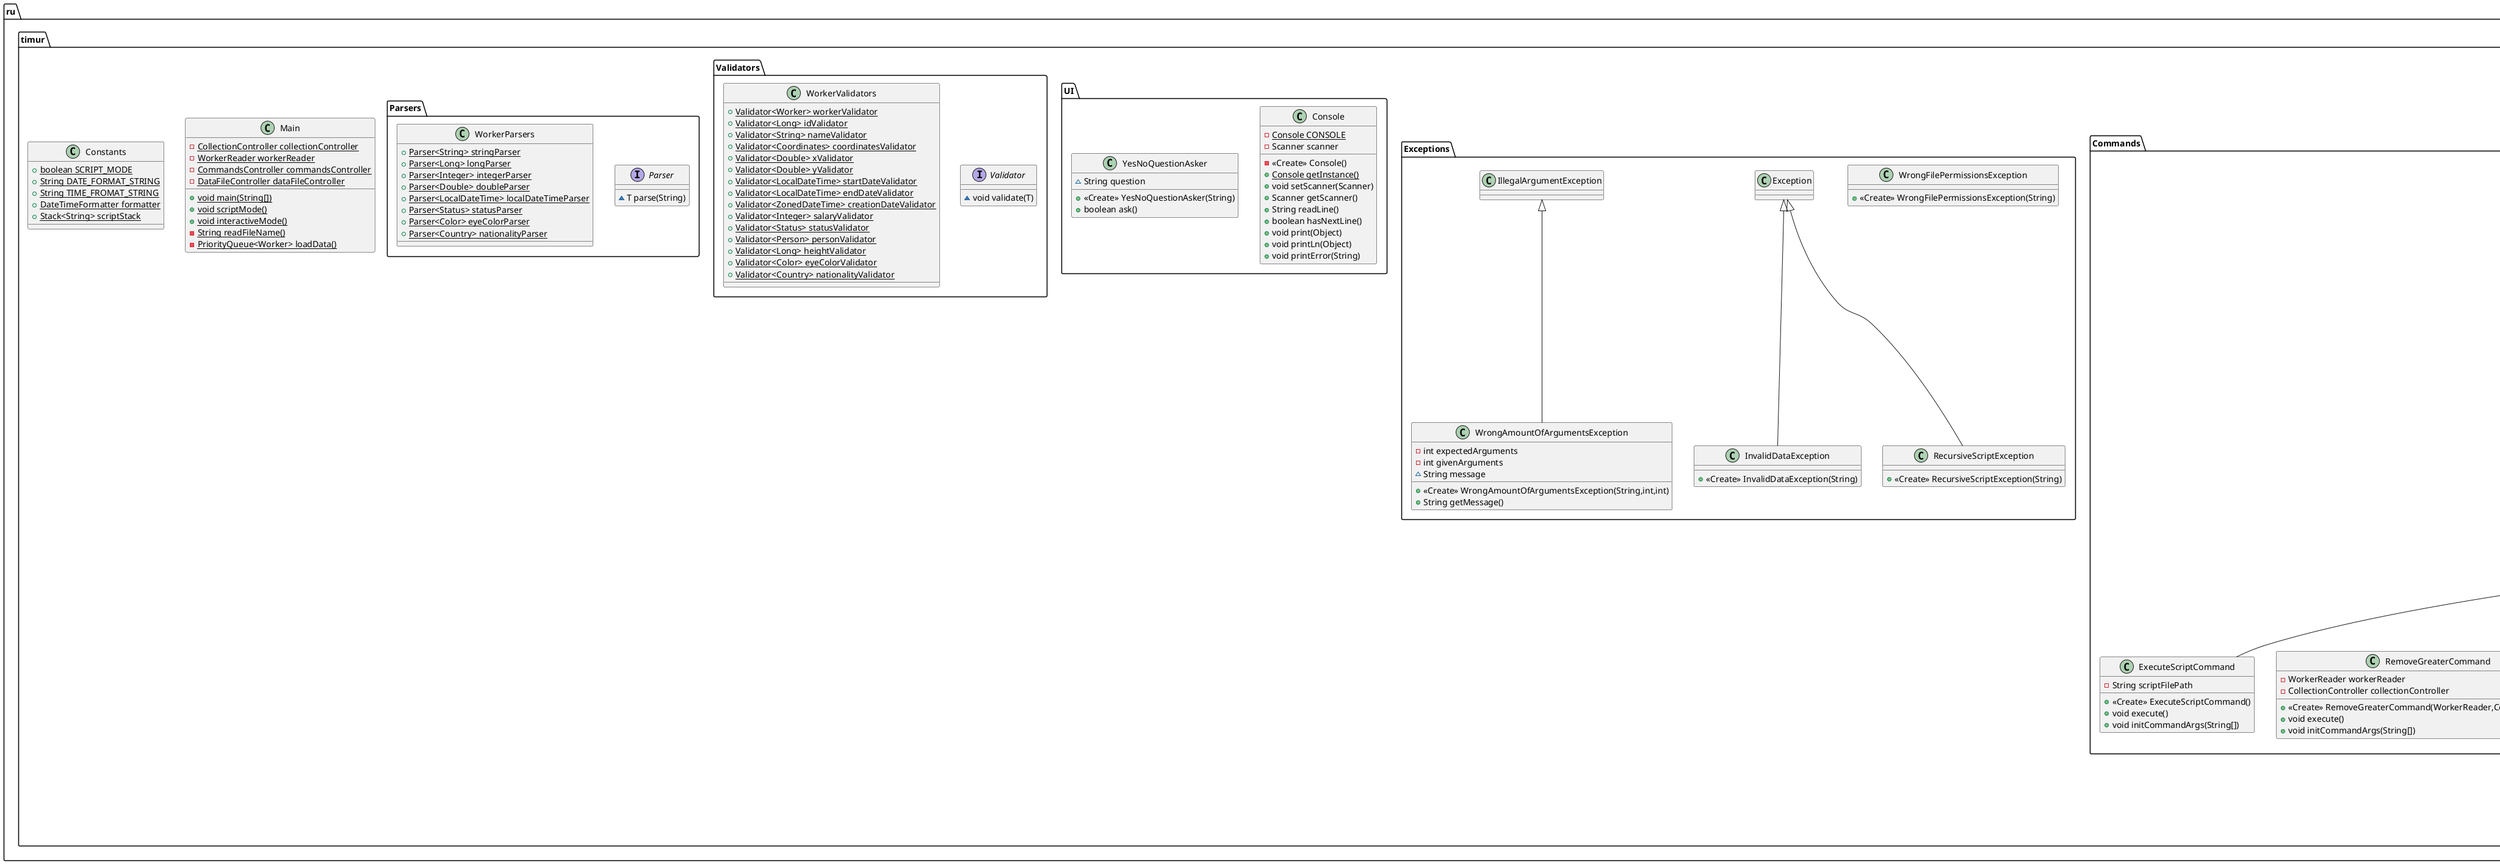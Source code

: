 @startuml
class ru.timur.Controllers.FileLoader {
+ <<Create>> FileLoader()
+ File loadFile(String,String,String,String)
}
class ru.timur.Main {
- {static} CollectionController collectionController
- {static} WorkerReader workerReader
- {static} CommandsController commandsController
- {static} DataFileController dataFileController
+ {static} void main(String[])
+ {static} void scriptMode()
+ {static} void interactiveMode()
- {static} String readFileName()
- {static} PriorityQueue<Worker> loadData()
}
enum ru.timur.Collection.Status {
+  FIRED
+  HIRED
+  REGULAR
+  PROBATION
}
class ru.timur.Collection.Worker {
- long id
- String name
- Coordinates coordinates
- java.time.ZonedDateTime creationDate
- Integer salary
- java.time.LocalDateTime startDate
- java.time.LocalDateTime endDate
- Status status
- Person person
+ <<Create>> Worker(long,String,Coordinates,ZonedDateTime,Integer,LocalDateTime,LocalDateTime,Status,Person)
+ long getId()
+ void setId(long)
+ Integer getSalary()
+ LocalDateTime getEndDate()
+ String getName()
+ Coordinates getCoordinates()
+ ZonedDateTime getCreationDate()
+ LocalDateTime getStartDate()
+ Status getStatus()
+ Person getPerson()
+ int compareTo(Worker)
+ String toString()
}
abstract class ru.timur.Commands.UserCommand {
- String name
- String arguments
- String description
+ <<Create>> UserCommand(String,String)
+ <<Create>> UserCommand(String,String,String)
+ String getName()
+ {abstract}void initCommandArgs(String[])
+ String toString()
+ boolean equals(Object)
+ int hashCode()
}
class ru.timur.Exceptions.InvalidDataException {
+ <<Create>> InvalidDataException(String)
}
interface ru.timur.Commands.ICommand {
~ String getName()
~ void execute()
}
class ru.timur.Collection.Person {
- Long height
- Color eyeColor
- Country nationality
+ <<Create>> Person(Long,Color,Country)
+ String toString()
+ Long getHeight()
+ Color getEyeColor()
+ Country getNationality()
}
class ru.timur.Commands.ExecuteScriptCommand {
- String scriptFilePath
+ <<Create>> ExecuteScriptCommand()
+ void execute()
+ void initCommandArgs(String[])
}
class ru.timur.Controllers.CommandsController {
- ArrayList<ICommand> commandsList
+ <<Create>> CommandsController(CollectionController,WorkerReader,DataFileController)
+ ArrayList<ICommand> getCommandsList()
+ UserCommand launchCommand(String,String[])
}
class ru.timur.Commands.RemoveGreaterCommand {
- WorkerReader workerReader
- CollectionController collectionController
+ <<Create>> RemoveGreaterCommand(WorkerReader,CollectionController)
+ void execute()
+ void initCommandArgs(String[])
}
class ru.timur.UI.Console {
- {static} Console CONSOLE
- Scanner scanner
- <<Create>> Console()
+ {static} Console getInstance()
+ void setScanner(Scanner)
+ Scanner getScanner()
+ String readLine()
+ boolean hasNextLine()
+ void print(Object)
+ void printLn(Object)
+ void printError(String)
}
class ru.timur.Controllers.CollectionController {
- PriorityQueue<Worker> collection
- LocalDateTime creationDate
- boolean changeFlag
+ <<Create>> CollectionController(PriorityQueue<Worker>)
+ {static} boolean isValid(PriorityQueue<Worker>)
+ boolean wasChanged()
+ void removeChangeFlag()
+ long generateId()
+ PriorityQueue<Worker> getCollection()
+ LocalDateTime getCreationDate()
+ boolean containsId(long)
+ String getInfo()
+ void add(Worker)
+ void update(long,Worker)
+ void removeById(long)
+ void clear()
+ void removeFirst()
+ int removeGreater(Worker)
+ int removeLower(Worker)
+ Worker getMinBySalary()
+ List<Worker> getLessThanEndDate(LocalDateTime)
+ List<Integer> getDescendingSalaries()
}
class ru.timur.JSON.LocalDateTimeSerializer {
+ JsonElement serialize(LocalDateTime,Type,JsonSerializationContext)
}
interface ru.timur.Validators.Validator {
~ void validate(T)
}
class ru.timur.Commands.ShowCommand {
- CollectionController collectionController
+ <<Create>> ShowCommand(CollectionController)
+ void execute()
+ void initCommandArgs(String[])
}
class ru.timur.Commands.InfoCommand {
- CollectionController collectionController
+ <<Create>> InfoCommand(CollectionController)
+ void execute()
+ void initCommandArgs(String[])
}
class ru.timur.JSON.ZonedDateTimeSerializer {
+ JsonElement serialize(ZonedDateTime,Type,JsonSerializationContext)
}
class ru.timur.UI.YesNoQuestionAsker {
~ String question
+ <<Create>> YesNoQuestionAsker(String)
+ boolean ask()
}
enum ru.timur.Collection.Country {
+  UNITED_KINGDOM
+  USA
+  VATICAN
}
class ru.timur.Exceptions.WrongAmountOfArgumentsException {
- int expectedArguments
- int givenArguments
~ String message
+ <<Create>> WrongAmountOfArgumentsException(String,int,int)
+ String getMessage()
}
class ru.timur.JSON.ZonedDateTimeDeserializer {
+ ZonedDateTime deserialize(JsonElement,Type,JsonDeserializationContext)
}
class ru.timur.Commands.RemoveLowerCommand {
- WorkerReader workerReader
- CollectionController collectionController
+ <<Create>> RemoveLowerCommand(WorkerReader,CollectionController)
+ void execute()
+ void initCommandArgs(String[])
}
class ru.timur.Commands.FilterLessThanEndDateCommand {
- WorkerReader workerReader
- CollectionController collectionController
+ <<Create>> FilterLessThanEndDateCommand(WorkerReader,CollectionController)
+ void execute()
+ void initCommandArgs(String[])
}
class ru.timur.Controllers.DataFileController {
- File dataFile
- Gson gson
+ <<Create>> DataFileController(File)
+ void writeToJSON(PriorityQueue<Worker>)
+ PriorityQueue<Worker> readJSON()
}
class ru.timur.Commands.HelpCommand {
- CommandsController commandsController
+ <<Create>> HelpCommand(CommandsController)
+ void execute()
+ void initCommandArgs(String[])
}
enum ru.timur.Collection.Color {
+  RED
+  BLUE
+  YELLOW
+  BROWN
}
class ru.timur.Constants {
+ {static} boolean SCRIPT_MODE
+ {static} String DATE_FORMAT_STRING
+ {static} String TIME_FROMAT_STRING
+ {static} DateTimeFormatter formatter
+ {static} Stack<String> scriptStack
}
class ru.timur.Validators.WorkerValidators {
+ {static} Validator<Worker> workerValidator
+ {static} Validator<Long> idValidator
+ {static} Validator<String> nameValidator
+ {static} Validator<Coordinates> coordinatesValidator
+ {static} Validator<Double> xValidator
+ {static} Validator<Double> yValidator
+ {static} Validator<LocalDateTime> startDateValidator
+ {static} Validator<LocalDateTime> endDateValidator
+ {static} Validator<ZonedDateTime> creationDateValidator
+ {static} Validator<Integer> salaryValidator
+ {static} Validator<Status> statusValidator
+ {static} Validator<Person> personValidator
+ {static} Validator<Long> heightValidator
+ {static} Validator<Color> eyeColorValidator
+ {static} Validator<Country> nationalityValidator
}
interface ru.timur.Parsers.Parser {
~ T parse(String)
}
class ru.timur.Commands.UpdateByIdCommand {
- WorkerReader workerReader
- CollectionController collectionController
- long id
+ <<Create>> UpdateByIdCommand(WorkerReader,CollectionController)
+ void execute()
+ void initCommandArgs(String[])
}
class ru.timur.Commands.AddCommand {
- CollectionController collectionController
- WorkerReader workerReader
+ <<Create>> AddCommand(WorkerReader,CollectionController)
+ void execute()
+ void initCommandArgs(String[])
}
class ru.timur.Commands.ExitCommand {
- CollectionController collectionController
+ <<Create>> ExitCommand(CollectionController)
+ void execute()
+ void initCommandArgs(String[])
}
abstract class ru.timur.Collection.Readers.ValueReader {
+ T readValue(String,Validator<T>,Parser<T>)
}
class ru.timur.Collection.Readers.WorkerReader {
- CollectionController collectionController
+ <<Create>> WorkerReader(CollectionController)
+ Worker readWorker()
+ String readName()
+ Coordinates readCoordinates()
+ double readX()
+ double readY()
+ Integer readSalary()
+ LocalDateTime readStartDate()
+ LocalDateTime readEndDate()
+ Status readStatus()
+ Person readPerson()
+ long readHeight()
+ Color readEyeColor()
+ Country readNationality()
}
class ru.timur.Commands.PrintFieldDescendingSalaryCommand {
- CollectionController collectionController
+ <<Create>> PrintFieldDescendingSalaryCommand(CollectionController)
+ void execute()
+ void initCommandArgs(String[])
}
class ru.timur.Commands.MinBySalaryCommand {
- CollectionController collectionController
+ <<Create>> MinBySalaryCommand(CollectionController)
+ void execute()
+ void initCommandArgs(String[])
}
class ru.timur.Exceptions.RecursiveScriptException {
+ <<Create>> RecursiveScriptException(String)
}
class ru.timur.Collection.Coordinates {
- double x
- double y
+ <<Create>> Coordinates(double,double)
+ String toString()
+ double getX()
+ double getY()
+ int compareTo(Coordinates)
}
class ru.timur.Commands.SaveCommand {
- CollectionController collectionController
- DataFileController dataFileController
+ <<Create>> SaveCommand(CollectionController,DataFileController)
+ void execute()
+ void initCommandArgs(String[])
}
class ru.timur.Commands.ClearCommand {
- CollectionController collectionController
+ <<Create>> ClearCommand(CollectionController)
+ void execute()
+ void initCommandArgs(String[])
}
class ru.timur.Exceptions.WrongFilePermissionsException {
+ <<Create>> WrongFilePermissionsException(String)
}
class ru.timur.Commands.RemoveByIdCommand {
- CollectionController collectionController
- long id
+ <<Create>> RemoveByIdCommand(CollectionController)
+ void execute()
+ void initCommandArgs(String[])
}
class ru.timur.Parsers.WorkerParsers {
+ {static} Parser<String> stringParser
+ {static} Parser<Long> longParser
+ {static} Parser<Integer> integerParser
+ {static} Parser<Double> doubleParser
+ {static} Parser<LocalDateTime> localDateTimeParser
+ {static} Parser<Status> statusParser
+ {static} Parser<Color> eyeColorParser
+ {static} Parser<Country> nationalityParser
}
class ru.timur.Commands.RemoveFirstCommand {
- CollectionController collectionController
+ <<Create>> RemoveFirstCommand(CollectionController)
+ void execute()
+ void initCommandArgs(String[])
}


ru.timur.JSON.JsonDeserializer <|.. ru.timur.JSON.LocalDateTimeDeserializer
ru.timur.Collection.Comparable <|.. ru.timur.Collection.Worker
ru.timur.Commands.ICommand <|.. ru.timur.Commands.UserCommand
ru.timur.Exceptions.Exception <|-- ru.timur.Exceptions.InvalidDataException
ru.timur.Commands.UserCommand <|-- ru.timur.Commands.ExecuteScriptCommand
ru.timur.Commands.UserCommand <|-- ru.timur.Commands.RemoveGreaterCommand
ru.timur.Commands.UserCommand <|-- ru.timur.Commands.ShowCommand
ru.timur.Commands.UserCommand <|-- ru.timur.Commands.InfoCommand
ru.timur.Exceptions.IllegalArgumentException <|-- ru.timur.Exceptions.WrongAmountOfArgumentsException
ru.timur.Commands.UserCommand <|-- ru.timur.Commands.RemoveLowerCommand
ru.timur.Commands.UserCommand <|-- ru.timur.Commands.FilterLessThanEndDateCommand
ru.timur.Commands.UserCommand <|-- ru.timur.Commands.HelpCommand
ru.timur.Commands.UserCommand <|-- ru.timur.Commands.UpdateByIdCommand
ru.timur.Commands.UserCommand <|-- ru.timur.Commands.AddCommand
ru.timur.Commands.UserCommand <|-- ru.timur.Commands.ExitCommand
ru.timur.Collection.Readers.ValueReader <|-- ru.timur.Collection.Readers.WorkerReader
ru.timur.Commands.UserCommand <|-- ru.timur.Commands.PrintFieldDescendingSalaryCommand
ru.timur.Commands.UserCommand <|-- ru.timur.Commands.MinBySalaryCommand
ru.timur.Exceptions.Exception <|-- ru.timur.Exceptions.RecursiveScriptException
ru.timur.Collection.Comparable <|.. ru.timur.Collection.Coordinates
ru.timur.Commands.UserCommand <|-- ru.timur.Commands.SaveCommand
ru.timur.Commands.UserCommand <|-- ru.timur.Commands.ClearCommand
ru.timur.Commands.UserCommand <|-- ru.timur.Commands.RemoveByIdCommand
ru.timur.Commands.UserCommand <|-- ru.timur.Commands.RemoveFirstCommand
@enduml
